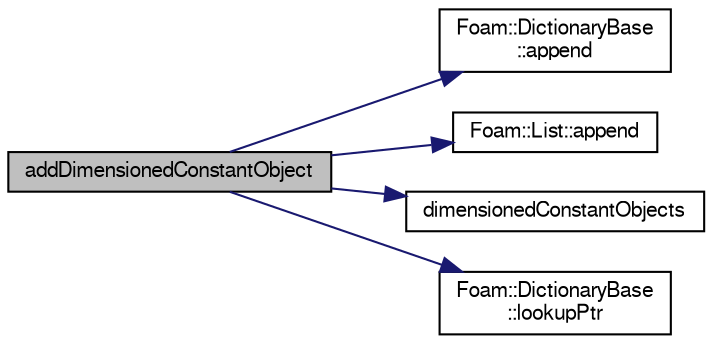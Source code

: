 digraph "addDimensionedConstantObject"
{
  bgcolor="transparent";
  edge [fontname="FreeSans",fontsize="10",labelfontname="FreeSans",labelfontsize="10"];
  node [fontname="FreeSans",fontsize="10",shape=record];
  rankdir="LR";
  Node4688 [label="addDimensionedConstantObject",height=0.2,width=0.4,color="black", fillcolor="grey75", style="filled", fontcolor="black"];
  Node4688 -> Node4689 [color="midnightblue",fontsize="10",style="solid",fontname="FreeSans"];
  Node4689 [label="Foam::DictionaryBase\l::append",height=0.2,width=0.4,color="black",URL="$a25670.html#a7d32913c049313f63764cfcad36f372e",tooltip="Add at tail of dictionary. "];
  Node4688 -> Node4690 [color="midnightblue",fontsize="10",style="solid",fontname="FreeSans"];
  Node4690 [label="Foam::List::append",height=0.2,width=0.4,color="black",URL="$a25694.html#a399dd2bf0d9a32016717dc90126f016b",tooltip="Append an element at the end of the list. "];
  Node4688 -> Node4691 [color="midnightblue",fontsize="10",style="solid",fontname="FreeSans"];
  Node4691 [label="dimensionedConstantObjects",height=0.2,width=0.4,color="black",URL="$a21163.html#a5a78fd8d00bb67803f002f7bbfdc413b",tooltip="Get access to registered dimensionedConstant switch objects. "];
  Node4688 -> Node4692 [color="midnightblue",fontsize="10",style="solid",fontname="FreeSans"];
  Node4692 [label="Foam::DictionaryBase\l::lookupPtr",height=0.2,width=0.4,color="black",URL="$a25670.html#ab01c63c55a0fccd0de22cd0e55516fa4",tooltip="Find and return an entry if present, otherwise return NULL. "];
}
